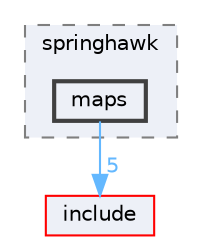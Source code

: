 digraph "E:/Code/Skola/Su/CProg/CProg-Project/src/springhawk/maps"
{
 // LATEX_PDF_SIZE
  bgcolor="transparent";
  edge [fontname=Helvetica,fontsize=10,labelfontname=Helvetica,labelfontsize=10];
  node [fontname=Helvetica,fontsize=10,shape=box,height=0.2,width=0.4];
  compound=true
  subgraph clusterdir_3ab65a880eedb64f4bf2f395c8ae19cf {
    graph [ bgcolor="#edf0f7", pencolor="grey50", label="springhawk", fontname=Helvetica,fontsize=10 style="filled,dashed", URL="dir_3ab65a880eedb64f4bf2f395c8ae19cf.html",tooltip=""]
  dir_8c8d12575c21090536df79482b921409 [label="maps", fillcolor="#edf0f7", color="grey25", style="filled,bold", URL="dir_8c8d12575c21090536df79482b921409.html",tooltip=""];
  }
  dir_d44c64559bbebec7f509842c48db8b23 [label="include", fillcolor="#edf0f7", color="red", style="filled", URL="dir_d44c64559bbebec7f509842c48db8b23.html",tooltip=""];
  dir_8c8d12575c21090536df79482b921409->dir_d44c64559bbebec7f509842c48db8b23 [headlabel="5", labeldistance=1.5 headhref="dir_000031_000028.html" href="dir_000031_000028.html" color="steelblue1" fontcolor="steelblue1"];
}
